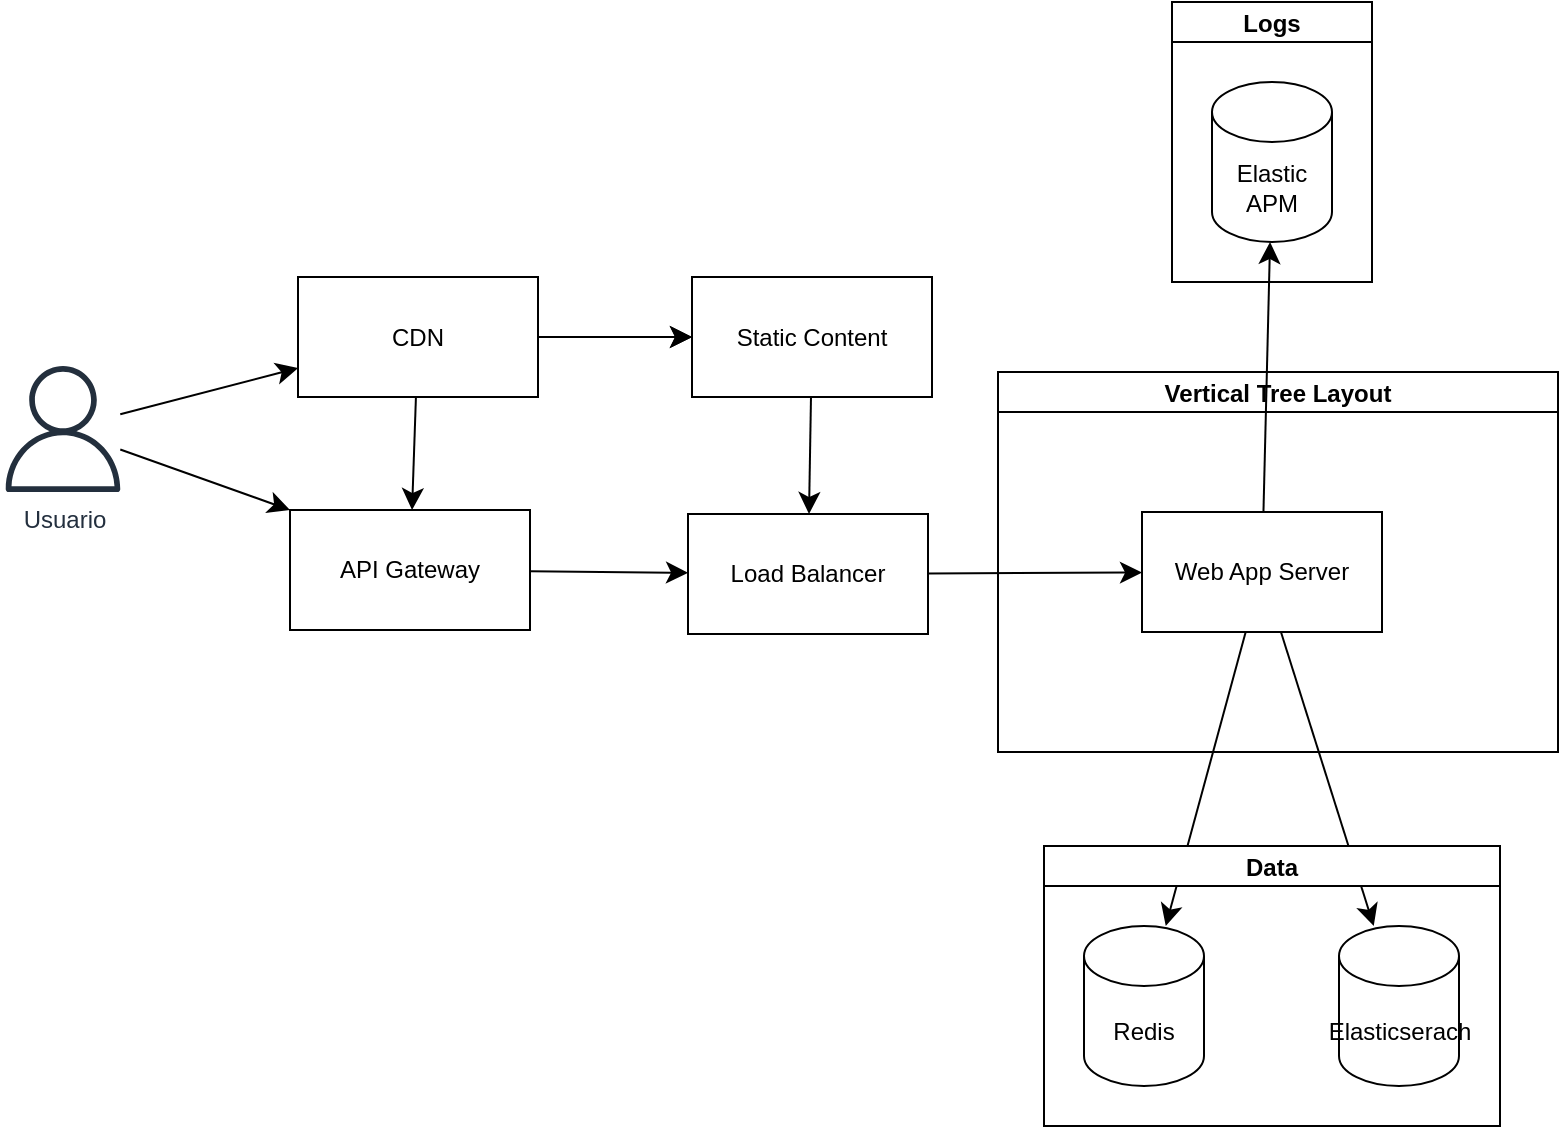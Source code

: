 <mxfile version="24.7.17">
  <diagram name="Página-1" id="Ft1Fhtj1E9fF1F4gTNqM">
    <mxGraphModel dx="1238" dy="1335" grid="0" gridSize="10" guides="1" tooltips="1" connect="1" arrows="1" fold="1" page="0" pageScale="1" pageWidth="827" pageHeight="1169" math="0" shadow="0">
      <root>
        <mxCell id="0" />
        <mxCell id="1" parent="0" />
        <mxCell id="Ux4RUECBiBFG8NEq2FT6-3" value="" style="edgeStyle=none;curved=1;rounded=0;orthogonalLoop=1;jettySize=auto;html=1;fontSize=12;startSize=8;endSize=8;" edge="1" parent="1" source="Ux4RUECBiBFG8NEq2FT6-1" target="Ux4RUECBiBFG8NEq2FT6-2">
          <mxGeometry relative="1" as="geometry" />
        </mxCell>
        <mxCell id="Ux4RUECBiBFG8NEq2FT6-1" value="Usuario" style="sketch=0;outlineConnect=0;fontColor=#232F3E;gradientColor=none;fillColor=#232F3D;strokeColor=none;dashed=0;verticalLabelPosition=bottom;verticalAlign=top;align=center;html=1;fontSize=12;fontStyle=0;aspect=fixed;pointerEvents=1;shape=mxgraph.aws4.user;" vertex="1" parent="1">
          <mxGeometry x="-102" y="78" width="63" height="63" as="geometry" />
        </mxCell>
        <mxCell id="Ux4RUECBiBFG8NEq2FT6-5" value="" style="edgeStyle=none;curved=1;rounded=0;orthogonalLoop=1;jettySize=auto;html=1;fontSize=12;startSize=8;endSize=8;" edge="1" parent="1" source="Ux4RUECBiBFG8NEq2FT6-2" target="Ux4RUECBiBFG8NEq2FT6-4">
          <mxGeometry relative="1" as="geometry" />
        </mxCell>
        <mxCell id="Ux4RUECBiBFG8NEq2FT6-6" value="" style="edgeStyle=none;curved=1;rounded=0;orthogonalLoop=1;jettySize=auto;html=1;fontSize=12;startSize=8;endSize=8;" edge="1" parent="1" source="Ux4RUECBiBFG8NEq2FT6-2" target="Ux4RUECBiBFG8NEq2FT6-4">
          <mxGeometry relative="1" as="geometry" />
        </mxCell>
        <mxCell id="Ux4RUECBiBFG8NEq2FT6-8" value="" style="edgeStyle=none;curved=1;rounded=0;orthogonalLoop=1;jettySize=auto;html=1;fontSize=12;startSize=8;endSize=8;" edge="1" parent="1" source="Ux4RUECBiBFG8NEq2FT6-2" target="Ux4RUECBiBFG8NEq2FT6-7">
          <mxGeometry relative="1" as="geometry" />
        </mxCell>
        <mxCell id="Ux4RUECBiBFG8NEq2FT6-2" value="CDN" style="rounded=0;whiteSpace=wrap;html=1;" vertex="1" parent="1">
          <mxGeometry x="47" y="33.5" width="120" height="60" as="geometry" />
        </mxCell>
        <mxCell id="Ux4RUECBiBFG8NEq2FT6-34" style="edgeStyle=none;curved=1;rounded=0;orthogonalLoop=1;jettySize=auto;html=1;fontSize=12;startSize=8;endSize=8;" edge="1" parent="1" source="Ux4RUECBiBFG8NEq2FT6-4" target="Ux4RUECBiBFG8NEq2FT6-10">
          <mxGeometry relative="1" as="geometry" />
        </mxCell>
        <mxCell id="Ux4RUECBiBFG8NEq2FT6-4" value="Static Content" style="rounded=0;whiteSpace=wrap;html=1;" vertex="1" parent="1">
          <mxGeometry x="244" y="33.5" width="120" height="60" as="geometry" />
        </mxCell>
        <mxCell id="Ux4RUECBiBFG8NEq2FT6-11" value="" style="edgeStyle=none;curved=1;rounded=0;orthogonalLoop=1;jettySize=auto;html=1;fontSize=12;startSize=8;endSize=8;" edge="1" parent="1" source="Ux4RUECBiBFG8NEq2FT6-7" target="Ux4RUECBiBFG8NEq2FT6-10">
          <mxGeometry relative="1" as="geometry" />
        </mxCell>
        <mxCell id="Ux4RUECBiBFG8NEq2FT6-7" value="API Gateway" style="rounded=0;whiteSpace=wrap;html=1;" vertex="1" parent="1">
          <mxGeometry x="43" y="150" width="120" height="60" as="geometry" />
        </mxCell>
        <mxCell id="Ux4RUECBiBFG8NEq2FT6-13" value="" style="edgeStyle=none;curved=1;rounded=0;orthogonalLoop=1;jettySize=auto;html=1;fontSize=12;startSize=8;endSize=8;" edge="1" parent="1" source="Ux4RUECBiBFG8NEq2FT6-10" target="Ux4RUECBiBFG8NEq2FT6-12">
          <mxGeometry relative="1" as="geometry" />
        </mxCell>
        <mxCell id="Ux4RUECBiBFG8NEq2FT6-10" value="Load Balancer" style="rounded=0;whiteSpace=wrap;html=1;" vertex="1" parent="1">
          <mxGeometry x="242" y="152" width="120" height="60" as="geometry" />
        </mxCell>
        <mxCell id="Ux4RUECBiBFG8NEq2FT6-14" value="" style="edgeStyle=none;curved=1;rounded=0;orthogonalLoop=1;jettySize=auto;html=1;fontSize=12;startSize=8;endSize=8;" edge="1" parent="1" source="Ux4RUECBiBFG8NEq2FT6-12" target="Ux4RUECBiBFG8NEq2FT6-9">
          <mxGeometry relative="1" as="geometry" />
        </mxCell>
        <mxCell id="Ux4RUECBiBFG8NEq2FT6-35" style="edgeStyle=none;curved=1;rounded=0;orthogonalLoop=1;jettySize=auto;html=1;entryX=0;entryY=0;entryDx=0;entryDy=0;fontSize=12;startSize=8;endSize=8;" edge="1" parent="1" source="Ux4RUECBiBFG8NEq2FT6-1" target="Ux4RUECBiBFG8NEq2FT6-7">
          <mxGeometry relative="1" as="geometry" />
        </mxCell>
        <mxCell id="Ux4RUECBiBFG8NEq2FT6-36" value="" style="edgeStyle=none;curved=1;rounded=0;orthogonalLoop=1;jettySize=auto;html=1;fontSize=12;startSize=8;endSize=8;" edge="1" target="Ux4RUECBiBFG8NEq2FT6-49" source="Ux4RUECBiBFG8NEq2FT6-12" parent="1">
          <mxGeometry relative="1" as="geometry">
            <mxPoint x="1240" y="426" as="sourcePoint" />
            <mxPoint x="601.198" y="363" as="targetPoint" />
          </mxGeometry>
        </mxCell>
        <mxCell id="Ux4RUECBiBFG8NEq2FT6-38" value="Data" style="swimlane;startSize=20;horizontal=1;childLayout=flowLayout;flowOrientation=north;resizable=0;interRankCellSpacing=50;containerType=tree;fontSize=12;" vertex="1" parent="1">
          <mxGeometry x="420" y="318" width="228" height="140" as="geometry" />
        </mxCell>
        <mxCell id="Ux4RUECBiBFG8NEq2FT6-9" value="Redis" style="shape=cylinder3;whiteSpace=wrap;html=1;boundedLbl=1;backgroundOutline=1;size=15;" vertex="1" parent="Ux4RUECBiBFG8NEq2FT6-38">
          <mxGeometry x="20" y="40" width="60" height="80" as="geometry" />
        </mxCell>
        <mxCell id="Ux4RUECBiBFG8NEq2FT6-49" value="Elasticserach" style="shape=cylinder3;whiteSpace=wrap;html=1;boundedLbl=1;backgroundOutline=1;size=15;" vertex="1" parent="Ux4RUECBiBFG8NEq2FT6-38">
          <mxGeometry x="147.5" y="40" width="60" height="80" as="geometry" />
        </mxCell>
        <mxCell id="Ux4RUECBiBFG8NEq2FT6-50" value="Vertical Tree Layout" style="swimlane;startSize=20;horizontal=1;childLayout=treeLayout;horizontalTree=0;sortEdges=1;resizable=0;containerType=tree;fontSize=12;" vertex="1" parent="1">
          <mxGeometry x="397" y="81" width="280" height="190" as="geometry" />
        </mxCell>
        <mxCell id="Ux4RUECBiBFG8NEq2FT6-12" value="Web App Server" style="rounded=0;whiteSpace=wrap;html=1;" vertex="1" parent="Ux4RUECBiBFG8NEq2FT6-50">
          <mxGeometry x="72" y="70" width="120" height="60" as="geometry" />
        </mxCell>
        <mxCell id="Ux4RUECBiBFG8NEq2FT6-56" value="Logs" style="swimlane;startSize=20;horizontal=1;childLayout=flowLayout;flowOrientation=north;resizable=0;interRankCellSpacing=50;containerType=tree;fontSize=12;" vertex="1" parent="1">
          <mxGeometry x="484" y="-104" width="100" height="140" as="geometry" />
        </mxCell>
        <mxCell id="Ux4RUECBiBFG8NEq2FT6-57" value="Elastic APM" style="shape=cylinder3;whiteSpace=wrap;html=1;boundedLbl=1;backgroundOutline=1;size=15;" vertex="1" parent="Ux4RUECBiBFG8NEq2FT6-56">
          <mxGeometry x="20" y="40" width="60" height="80" as="geometry" />
        </mxCell>
        <mxCell id="Ux4RUECBiBFG8NEq2FT6-61" style="edgeStyle=none;curved=1;rounded=0;orthogonalLoop=1;jettySize=auto;html=1;fontSize=12;startSize=8;endSize=8;" edge="1" parent="1" source="Ux4RUECBiBFG8NEq2FT6-12" target="Ux4RUECBiBFG8NEq2FT6-57">
          <mxGeometry relative="1" as="geometry" />
        </mxCell>
      </root>
    </mxGraphModel>
  </diagram>
</mxfile>
